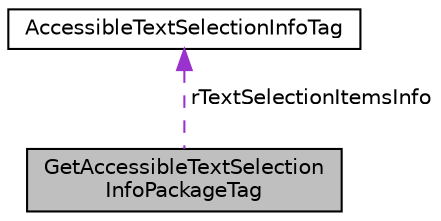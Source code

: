 digraph "GetAccessibleTextSelectionInfoPackageTag"
{
 // LATEX_PDF_SIZE
  edge [fontname="Helvetica",fontsize="10",labelfontname="Helvetica",labelfontsize="10"];
  node [fontname="Helvetica",fontsize="10",shape=record];
  Node1 [label="GetAccessibleTextSelection\lInfoPackageTag",height=0.2,width=0.4,color="black", fillcolor="grey75", style="filled", fontcolor="black",tooltip=" "];
  Node2 -> Node1 [dir="back",color="darkorchid3",fontsize="10",style="dashed",label=" rTextSelectionItemsInfo" ,fontname="Helvetica"];
  Node2 [label="AccessibleTextSelectionInfoTag",height=0.2,width=0.4,color="black", fillcolor="white", style="filled",URL="$struct_accessible_text_selection_info_tag.html",tooltip=" "];
}
